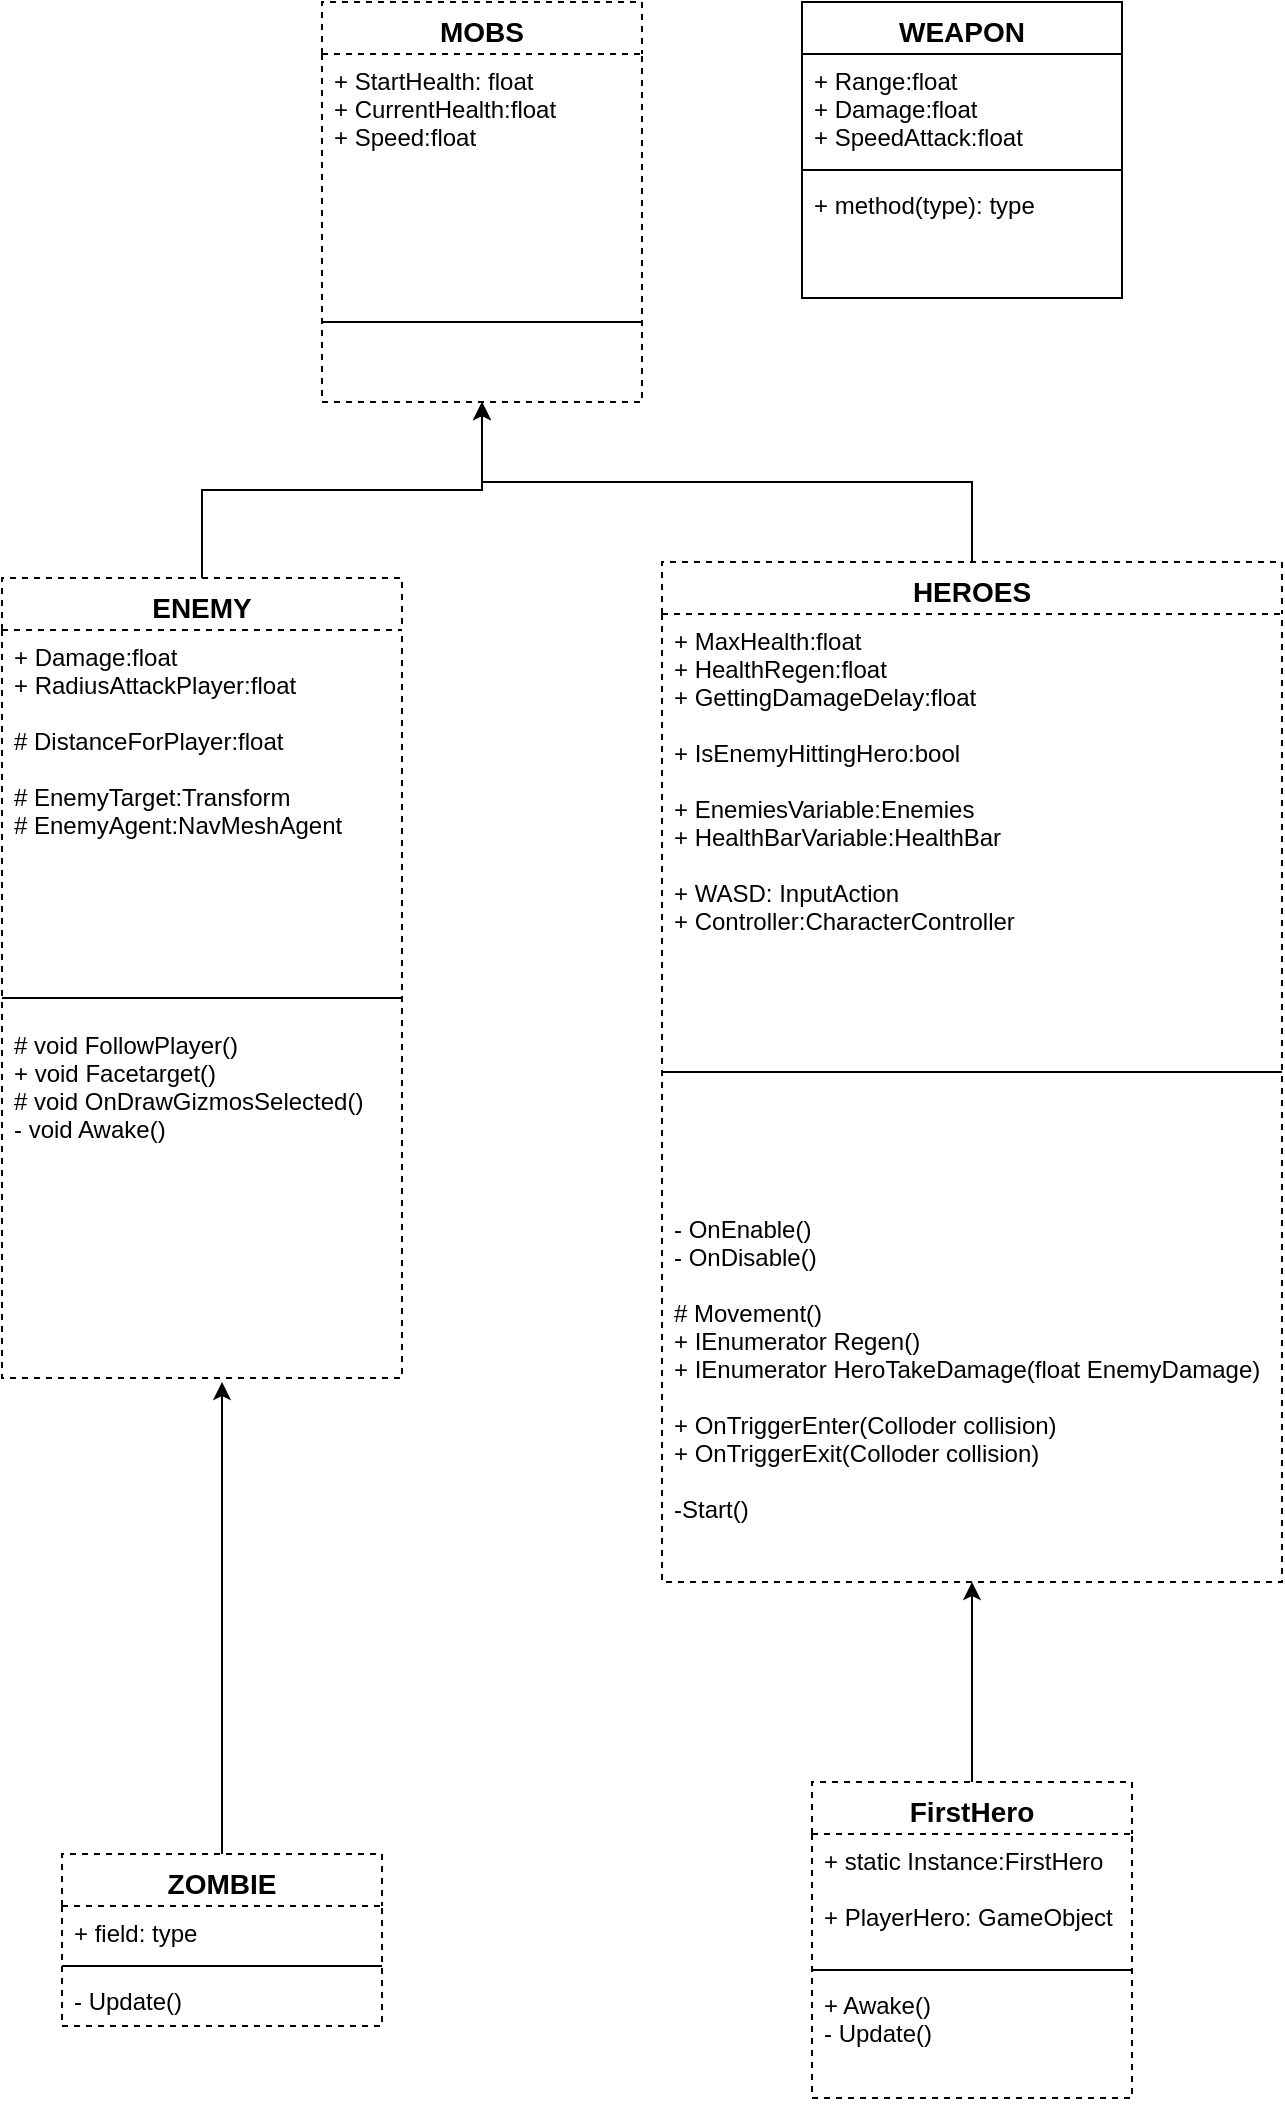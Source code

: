 <mxfile version="14.9.3" type="device"><diagram id="oBqlp7uRxQfVl909SLIY" name="Page-1"><mxGraphModel dx="325" dy="784" grid="1" gridSize="10" guides="1" tooltips="1" connect="1" arrows="1" fold="1" page="1" pageScale="1" pageWidth="827" pageHeight="1169" math="0" shadow="0"><root><mxCell id="0"/><mxCell id="1" parent="0"/><mxCell id="hX9ysP45Y41gCrbWm-2O-40" value="MOBS" style="swimlane;fontStyle=1;align=center;verticalAlign=top;childLayout=stackLayout;horizontal=1;startSize=26;horizontalStack=0;resizeParent=1;resizeParentMax=0;resizeLast=0;collapsible=1;marginBottom=0;dashed=1;fontColor=#000000;strokeColor=#000000;strokeWidth=1;fillColor=none;fontSize=14;" parent="1" vertex="1"><mxGeometry x="290" y="120" width="160" height="200" as="geometry"/></mxCell><mxCell id="hX9ysP45Y41gCrbWm-2O-41" value="+ StartHealth: float&#10;+ CurrentHealth:float&#10;+ Speed:float" style="text;strokeColor=none;fillColor=none;align=left;verticalAlign=top;spacingLeft=4;spacingRight=4;overflow=hidden;rotatable=0;points=[[0,0.5],[1,0.5]];portConstraint=eastwest;" parent="hX9ysP45Y41gCrbWm-2O-40" vertex="1"><mxGeometry y="26" width="160" height="94" as="geometry"/></mxCell><mxCell id="hX9ysP45Y41gCrbWm-2O-42" value="" style="line;strokeWidth=1;fillColor=none;align=left;verticalAlign=middle;spacingTop=-1;spacingLeft=3;spacingRight=3;rotatable=0;labelPosition=right;points=[];portConstraint=eastwest;" parent="hX9ysP45Y41gCrbWm-2O-40" vertex="1"><mxGeometry y="120" width="160" height="80" as="geometry"/></mxCell><mxCell id="hX9ysP45Y41gCrbWm-2O-60" style="edgeStyle=orthogonalEdgeStyle;rounded=0;orthogonalLoop=1;jettySize=auto;html=1;entryX=0.5;entryY=1;entryDx=0;entryDy=0;fontSize=14;fontColor=#000000;" parent="1" source="hX9ysP45Y41gCrbWm-2O-44" target="hX9ysP45Y41gCrbWm-2O-40" edge="1"><mxGeometry relative="1" as="geometry"/></mxCell><mxCell id="hX9ysP45Y41gCrbWm-2O-44" value="ENEMY" style="swimlane;fontStyle=1;align=center;verticalAlign=top;childLayout=stackLayout;horizontal=1;startSize=26;horizontalStack=0;resizeParent=1;resizeParentMax=0;resizeLast=0;collapsible=1;marginBottom=0;dashed=1;fontSize=14;fontColor=#000000;strokeColor=#000000;strokeWidth=1;fillColor=none;" parent="1" vertex="1"><mxGeometry x="130" y="408" width="200" height="400" as="geometry"/></mxCell><mxCell id="hX9ysP45Y41gCrbWm-2O-45" value="+ Damage:float&#10;+ RadiusAttackPlayer:float&#10;&#10;# DistanceForPlayer:float&#10;&#10;# EnemyTarget:Transform&#10;# EnemyAgent:NavMeshAgent" style="text;strokeColor=none;fillColor=none;align=left;verticalAlign=top;spacingLeft=4;spacingRight=4;overflow=hidden;rotatable=0;points=[[0,0.5],[1,0.5]];portConstraint=eastwest;" parent="hX9ysP45Y41gCrbWm-2O-44" vertex="1"><mxGeometry y="26" width="200" height="174" as="geometry"/></mxCell><mxCell id="hX9ysP45Y41gCrbWm-2O-46" value="" style="line;strokeWidth=1;fillColor=none;align=left;verticalAlign=middle;spacingTop=-1;spacingLeft=3;spacingRight=3;rotatable=0;labelPosition=right;points=[];portConstraint=eastwest;" parent="hX9ysP45Y41gCrbWm-2O-44" vertex="1"><mxGeometry y="200" width="200" height="20" as="geometry"/></mxCell><mxCell id="hX9ysP45Y41gCrbWm-2O-47" value="# void FollowPlayer()&#10;+ void Facetarget()&#10;# void OnDrawGizmosSelected()&#10;- void Awake()" style="text;strokeColor=none;fillColor=none;align=left;verticalAlign=top;spacingLeft=4;spacingRight=4;overflow=hidden;rotatable=0;points=[[0,0.5],[1,0.5]];portConstraint=eastwest;" parent="hX9ysP45Y41gCrbWm-2O-44" vertex="1"><mxGeometry y="220" width="200" height="180" as="geometry"/></mxCell><mxCell id="hX9ysP45Y41gCrbWm-2O-61" style="edgeStyle=orthogonalEdgeStyle;rounded=0;orthogonalLoop=1;jettySize=auto;html=1;exitX=0.5;exitY=0;exitDx=0;exitDy=0;entryX=0.5;entryY=1;entryDx=0;entryDy=0;fontSize=14;fontColor=#000000;" parent="1" source="hX9ysP45Y41gCrbWm-2O-52" target="hX9ysP45Y41gCrbWm-2O-40" edge="1"><mxGeometry relative="1" as="geometry"/></mxCell><mxCell id="hX9ysP45Y41gCrbWm-2O-52" value="HEROES" style="swimlane;fontStyle=1;align=center;verticalAlign=top;childLayout=stackLayout;horizontal=1;startSize=26;horizontalStack=0;resizeParent=1;resizeParentMax=0;resizeLast=0;collapsible=1;marginBottom=0;dashed=1;fontSize=14;fontColor=#000000;strokeColor=#000000;strokeWidth=1;fillColor=none;" parent="1" vertex="1"><mxGeometry x="460" y="400" width="310" height="510" as="geometry"/></mxCell><mxCell id="hX9ysP45Y41gCrbWm-2O-53" value="+ MaxHealth:float&#10;+ HealthRegen:float&#10;+ GettingDamageDelay:float&#10;&#10;+ IsEnemyHittingHero:bool&#10;&#10;+ EnemiesVariable:Enemies&#10;+ HealthBarVariable:HealthBar&#10;&#10;+ WASD: InputAction&#10;+ Controller:CharacterController" style="text;strokeColor=none;fillColor=none;align=left;verticalAlign=top;spacingLeft=4;spacingRight=4;overflow=hidden;rotatable=0;points=[[0,0.5],[1,0.5]];portConstraint=eastwest;" parent="hX9ysP45Y41gCrbWm-2O-52" vertex="1"><mxGeometry y="26" width="310" height="164" as="geometry"/></mxCell><mxCell id="hX9ysP45Y41gCrbWm-2O-54" value="" style="line;strokeWidth=1;fillColor=none;align=left;verticalAlign=middle;spacingTop=-1;spacingLeft=3;spacingRight=3;rotatable=0;labelPosition=right;points=[];portConstraint=eastwest;" parent="hX9ysP45Y41gCrbWm-2O-52" vertex="1"><mxGeometry y="190" width="310" height="130" as="geometry"/></mxCell><mxCell id="hX9ysP45Y41gCrbWm-2O-55" value="- OnEnable()&#10;- OnDisable()&#10;&#10;# Movement()&#10;+ IEnumerator Regen()&#10;+ IEnumerator HeroTakeDamage(float EnemyDamage)&#10;&#10;+ OnTriggerEnter(Colloder collision)&#10;+ OnTriggerExit(Colloder collision)&#10;&#10;-Start()" style="text;strokeColor=none;fillColor=none;align=left;verticalAlign=top;spacingLeft=4;spacingRight=4;overflow=hidden;rotatable=0;points=[[0,0.5],[1,0.5]];portConstraint=eastwest;" parent="hX9ysP45Y41gCrbWm-2O-52" vertex="1"><mxGeometry y="320" width="310" height="190" as="geometry"/></mxCell><mxCell id="apEk606tfimH5Mri6CH0-1" style="edgeStyle=orthogonalEdgeStyle;rounded=0;orthogonalLoop=1;jettySize=auto;html=1;" edge="1" parent="1" source="hX9ysP45Y41gCrbWm-2O-56"><mxGeometry relative="1" as="geometry"><mxPoint x="240" y="810" as="targetPoint"/></mxGeometry></mxCell><mxCell id="hX9ysP45Y41gCrbWm-2O-56" value="ZOMBIE" style="swimlane;fontStyle=1;align=center;verticalAlign=top;childLayout=stackLayout;horizontal=1;startSize=26;horizontalStack=0;resizeParent=1;resizeParentMax=0;resizeLast=0;collapsible=1;marginBottom=0;dashed=1;fontSize=14;fontColor=#000000;strokeColor=#000000;strokeWidth=1;fillColor=none;" parent="1" vertex="1"><mxGeometry x="160" y="1046" width="160" height="86" as="geometry"/></mxCell><mxCell id="hX9ysP45Y41gCrbWm-2O-57" value="+ field: type" style="text;strokeColor=none;fillColor=none;align=left;verticalAlign=top;spacingLeft=4;spacingRight=4;overflow=hidden;rotatable=0;points=[[0,0.5],[1,0.5]];portConstraint=eastwest;" parent="hX9ysP45Y41gCrbWm-2O-56" vertex="1"><mxGeometry y="26" width="160" height="26" as="geometry"/></mxCell><mxCell id="hX9ysP45Y41gCrbWm-2O-58" value="" style="line;strokeWidth=1;fillColor=none;align=left;verticalAlign=middle;spacingTop=-1;spacingLeft=3;spacingRight=3;rotatable=0;labelPosition=right;points=[];portConstraint=eastwest;" parent="hX9ysP45Y41gCrbWm-2O-56" vertex="1"><mxGeometry y="52" width="160" height="8" as="geometry"/></mxCell><mxCell id="hX9ysP45Y41gCrbWm-2O-59" value="- Update()" style="text;strokeColor=none;fillColor=none;align=left;verticalAlign=top;spacingLeft=4;spacingRight=4;overflow=hidden;rotatable=0;points=[[0,0.5],[1,0.5]];portConstraint=eastwest;" parent="hX9ysP45Y41gCrbWm-2O-56" vertex="1"><mxGeometry y="60" width="160" height="26" as="geometry"/></mxCell><mxCell id="hX9ysP45Y41gCrbWm-2O-71" style="edgeStyle=orthogonalEdgeStyle;rounded=0;orthogonalLoop=1;jettySize=auto;html=1;entryX=0.5;entryY=1;entryDx=0;entryDy=0;entryPerimeter=0;fontSize=14;fontColor=#000000;endArrow=classic;endFill=1;" parent="1" source="hX9ysP45Y41gCrbWm-2O-64" target="hX9ysP45Y41gCrbWm-2O-55" edge="1"><mxGeometry relative="1" as="geometry"/></mxCell><mxCell id="hX9ysP45Y41gCrbWm-2O-64" value="FirstHero" style="swimlane;fontStyle=1;align=center;verticalAlign=top;childLayout=stackLayout;horizontal=1;startSize=26;horizontalStack=0;resizeParent=1;resizeParentMax=0;resizeLast=0;collapsible=1;marginBottom=0;dashed=1;fontSize=14;fontColor=#000000;strokeColor=#000000;strokeWidth=1;fillColor=none;" parent="1" vertex="1"><mxGeometry x="535" y="1010" width="160" height="158" as="geometry"/></mxCell><mxCell id="hX9ysP45Y41gCrbWm-2O-65" value="+ static Instance:FirstHero&#10;&#10;+ PlayerHero: GameObject&#10;" style="text;strokeColor=none;fillColor=none;align=left;verticalAlign=top;spacingLeft=4;spacingRight=4;overflow=hidden;rotatable=0;points=[[0,0.5],[1,0.5]];portConstraint=eastwest;" parent="hX9ysP45Y41gCrbWm-2O-64" vertex="1"><mxGeometry y="26" width="160" height="64" as="geometry"/></mxCell><mxCell id="hX9ysP45Y41gCrbWm-2O-66" value="" style="line;strokeWidth=1;fillColor=none;align=left;verticalAlign=middle;spacingTop=-1;spacingLeft=3;spacingRight=3;rotatable=0;labelPosition=right;points=[];portConstraint=eastwest;" parent="hX9ysP45Y41gCrbWm-2O-64" vertex="1"><mxGeometry y="90" width="160" height="8" as="geometry"/></mxCell><mxCell id="hX9ysP45Y41gCrbWm-2O-67" value="+ Awake()&#10;- Update()" style="text;strokeColor=none;fillColor=none;align=left;verticalAlign=top;spacingLeft=4;spacingRight=4;overflow=hidden;rotatable=0;points=[[0,0.5],[1,0.5]];portConstraint=eastwest;" parent="hX9ysP45Y41gCrbWm-2O-64" vertex="1"><mxGeometry y="98" width="160" height="60" as="geometry"/></mxCell><mxCell id="O6iJ5a6vcxKJWBtoyYpZ-1" value="WEAPON&#10;" style="swimlane;fontStyle=1;align=center;verticalAlign=top;childLayout=stackLayout;horizontal=1;startSize=26;horizontalStack=0;resizeParent=1;resizeParentMax=0;resizeLast=0;collapsible=1;marginBottom=0;fontSize=14;" parent="1" vertex="1"><mxGeometry x="530" y="120" width="160" height="148" as="geometry"/></mxCell><mxCell id="O6iJ5a6vcxKJWBtoyYpZ-2" value="+ Range:float&#10;+ Damage:float&#10;+ SpeedAttack:float&#10;" style="text;strokeColor=none;fillColor=none;align=left;verticalAlign=top;spacingLeft=4;spacingRight=4;overflow=hidden;rotatable=0;points=[[0,0.5],[1,0.5]];portConstraint=eastwest;" parent="O6iJ5a6vcxKJWBtoyYpZ-1" vertex="1"><mxGeometry y="26" width="160" height="54" as="geometry"/></mxCell><mxCell id="O6iJ5a6vcxKJWBtoyYpZ-3" value="" style="line;strokeWidth=1;fillColor=none;align=left;verticalAlign=middle;spacingTop=-1;spacingLeft=3;spacingRight=3;rotatable=0;labelPosition=right;points=[];portConstraint=eastwest;" parent="O6iJ5a6vcxKJWBtoyYpZ-1" vertex="1"><mxGeometry y="80" width="160" height="8" as="geometry"/></mxCell><mxCell id="O6iJ5a6vcxKJWBtoyYpZ-4" value="+ method(type): type" style="text;strokeColor=none;fillColor=none;align=left;verticalAlign=top;spacingLeft=4;spacingRight=4;overflow=hidden;rotatable=0;points=[[0,0.5],[1,0.5]];portConstraint=eastwest;" parent="O6iJ5a6vcxKJWBtoyYpZ-1" vertex="1"><mxGeometry y="88" width="160" height="60" as="geometry"/></mxCell></root></mxGraphModel></diagram></mxfile>